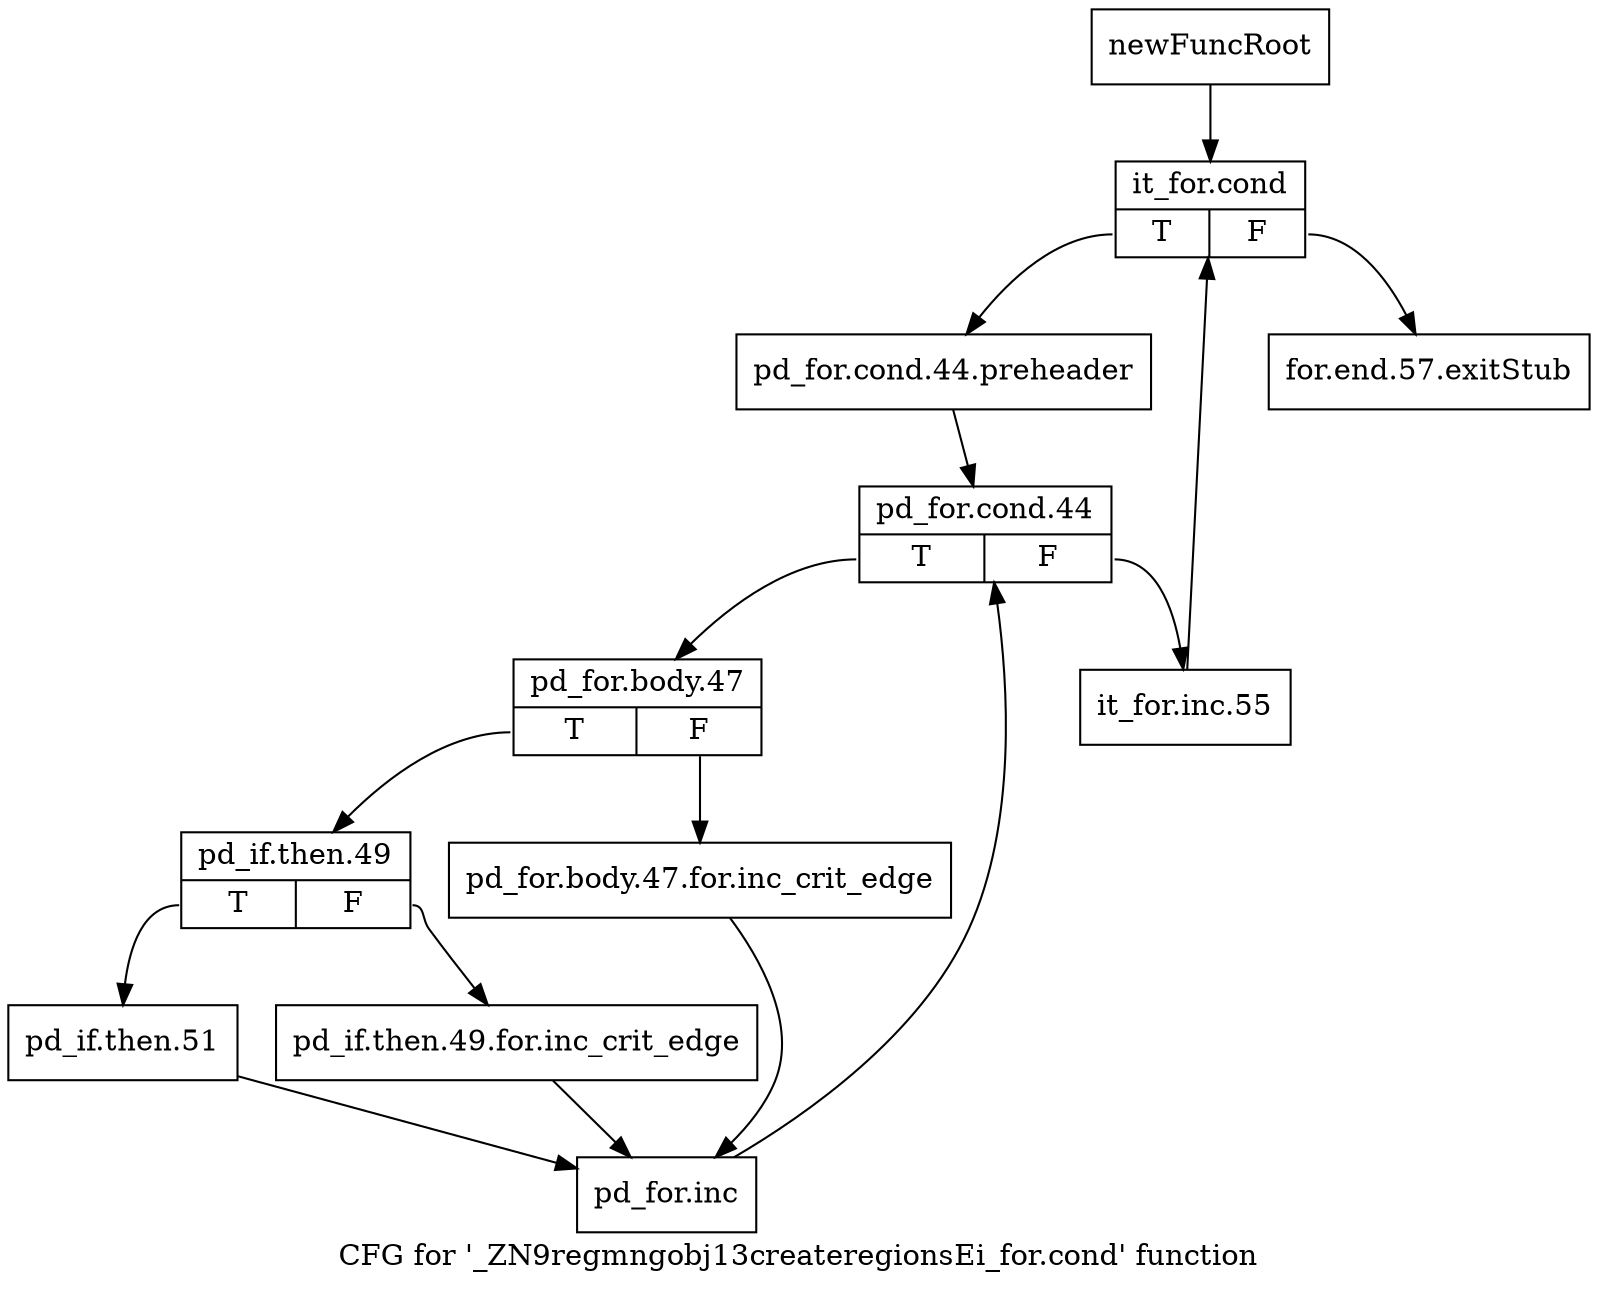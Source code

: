 digraph "CFG for '_ZN9regmngobj13createregionsEi_for.cond' function" {
	label="CFG for '_ZN9regmngobj13createregionsEi_for.cond' function";

	Node0x2457c90 [shape=record,label="{newFuncRoot}"];
	Node0x2457c90 -> Node0x24580c0;
	Node0x2458070 [shape=record,label="{for.end.57.exitStub}"];
	Node0x24580c0 [shape=record,label="{it_for.cond|{<s0>T|<s1>F}}"];
	Node0x24580c0:s0 -> Node0x2458110;
	Node0x24580c0:s1 -> Node0x2458070;
	Node0x2458110 [shape=record,label="{pd_for.cond.44.preheader}"];
	Node0x2458110 -> Node0x2458160;
	Node0x2458160 [shape=record,label="{pd_for.cond.44|{<s0>T|<s1>F}}"];
	Node0x2458160:s0 -> Node0x2458200;
	Node0x2458160:s1 -> Node0x24581b0;
	Node0x24581b0 [shape=record,label="{it_for.inc.55}"];
	Node0x24581b0 -> Node0x24580c0;
	Node0x2458200 [shape=record,label="{pd_for.body.47|{<s0>T|<s1>F}}"];
	Node0x2458200:s0 -> Node0x24582a0;
	Node0x2458200:s1 -> Node0x2458250;
	Node0x2458250 [shape=record,label="{pd_for.body.47.for.inc_crit_edge}"];
	Node0x2458250 -> Node0x2458390;
	Node0x24582a0 [shape=record,label="{pd_if.then.49|{<s0>T|<s1>F}}"];
	Node0x24582a0:s0 -> Node0x2458340;
	Node0x24582a0:s1 -> Node0x24582f0;
	Node0x24582f0 [shape=record,label="{pd_if.then.49.for.inc_crit_edge}"];
	Node0x24582f0 -> Node0x2458390;
	Node0x2458340 [shape=record,label="{pd_if.then.51}"];
	Node0x2458340 -> Node0x2458390;
	Node0x2458390 [shape=record,label="{pd_for.inc}"];
	Node0x2458390 -> Node0x2458160;
}

